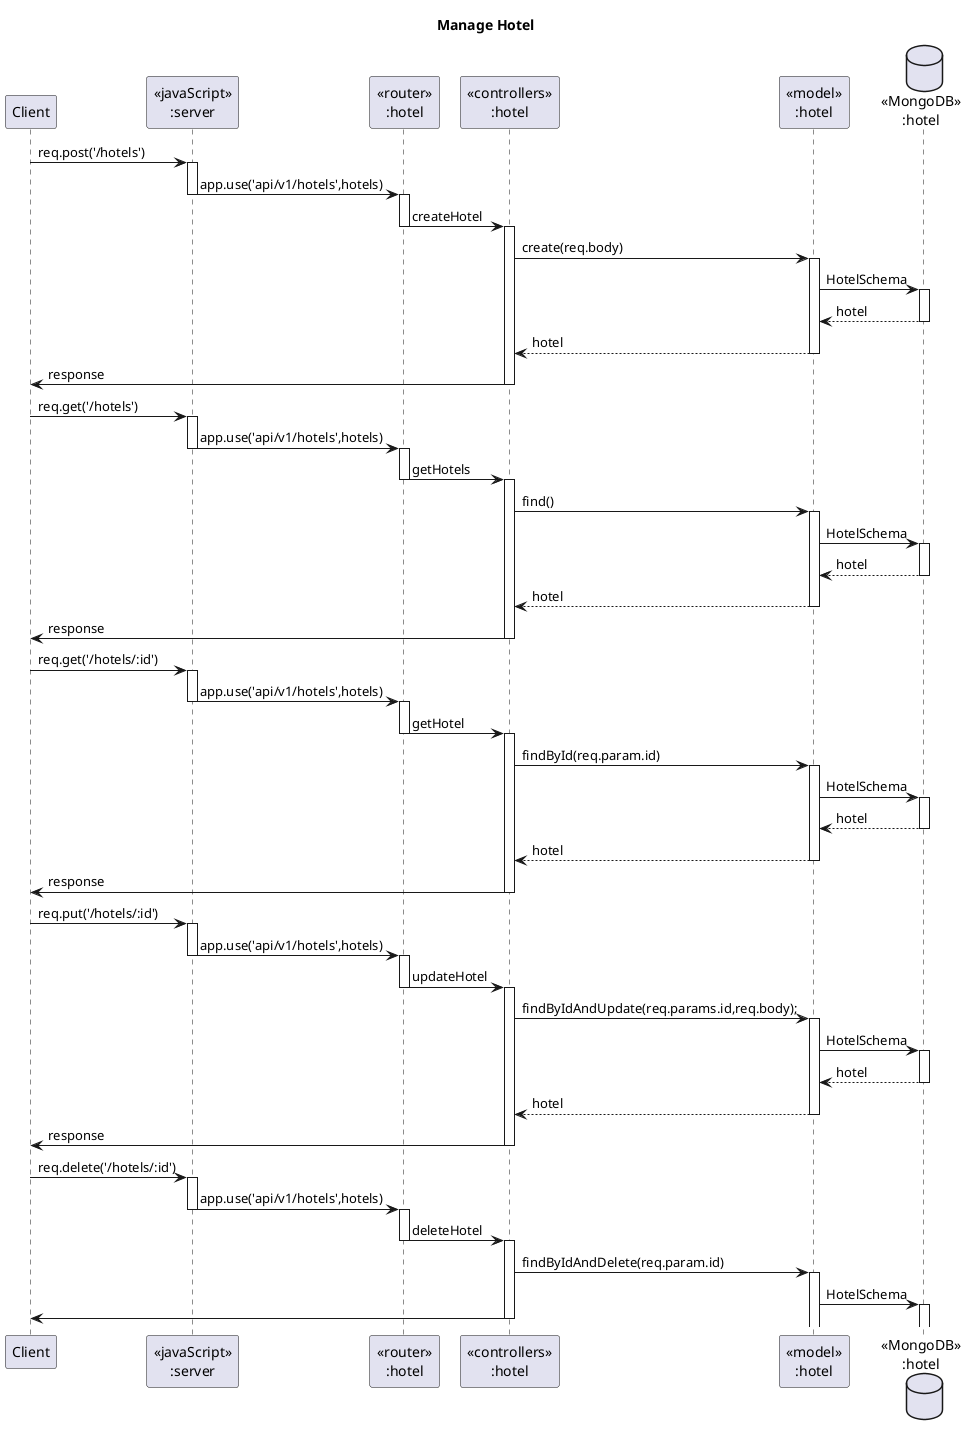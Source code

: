 @startuml Manage Hotel

title "Manage Hotel"

participant "Client" as client
participant "<<javaScript>>\n:server" as server
participant "<<router>>\n:hotel" as auth
participant "<<controllers>>\n:hotel" as controllerHotels
participant "<<model>>\n:hotel" as modelHotel
database "<<MongoDB>>\n:hotel" as hotelDatabase

client->server ++:req.post('/hotels')
server->auth --++:app.use('api/v1/hotels',hotels)
auth -> controllerHotels --++:createHotel
controllerHotels->modelHotel ++:create(req.body)
modelHotel ->hotelDatabase ++: HotelSchema
hotelDatabase --> modelHotel --: hotel
controllerHotels <-- modelHotel --:hotel
controllerHotels->client --:response

client->server ++:req.get('/hotels')
server->auth --++:app.use('api/v1/hotels',hotels)
auth -> controllerHotels --++:getHotels
controllerHotels->modelHotel ++:find()
modelHotel ->hotelDatabase ++: HotelSchema
hotelDatabase --> modelHotel --: hotel
controllerHotels <-- modelHotel --:hotel
controllerHotels->client --:response

client->server ++:req.get('/hotels/:id')
server->auth --++:app.use('api/v1/hotels',hotels)
auth -> controllerHotels --++:getHotel
controllerHotels->modelHotel ++:findById(req.param.id)
modelHotel ->hotelDatabase ++: HotelSchema
hotelDatabase --> modelHotel --: hotel
controllerHotels <-- modelHotel --:hotel
controllerHotels->client --:response

client->server ++:req.put('/hotels/:id')
server->auth --++:app.use('api/v1/hotels',hotels)
auth -> controllerHotels --++:updateHotel
controllerHotels->modelHotel ++:findByIdAndUpdate(req.params.id,req.body);
modelHotel ->hotelDatabase ++: HotelSchema
hotelDatabase --> modelHotel --: hotel
controllerHotels <-- modelHotel --:hotel
controllerHotels->client --:response

client->server ++:req.delete('/hotels/:id')
server->auth --++:app.use('api/v1/hotels',hotels)
auth -> controllerHotels --++:deleteHotel
controllerHotels->modelHotel ++:findByIdAndDelete(req.param.id)
modelHotel ->hotelDatabase ++: HotelSchema
controllerHotels->client --:


@enduml
